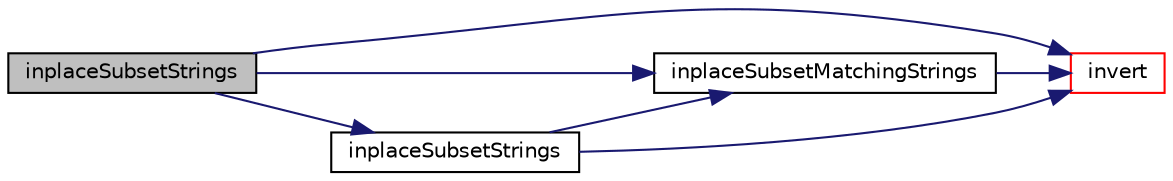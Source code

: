 digraph "inplaceSubsetStrings"
{
  bgcolor="transparent";
  edge [fontname="Helvetica",fontsize="10",labelfontname="Helvetica",labelfontsize="10"];
  node [fontname="Helvetica",fontsize="10",shape=record];
  rankdir="LR";
  Node1 [label="inplaceSubsetStrings",height=0.2,width=0.4,color="black", fillcolor="grey75", style="filled", fontcolor="black"];
  Node1 -> Node2 [color="midnightblue",fontsize="10",style="solid",fontname="Helvetica"];
  Node2 [label="inplaceSubsetMatchingStrings",height=0.2,width=0.4,color="black",URL="$a10936.html#aece86bf06ffb23fa9a43a98cefae8904",tooltip="Inplace extract elements of StringList when regular expression matches. "];
  Node2 -> Node3 [color="midnightblue",fontsize="10",style="solid",fontname="Helvetica"];
  Node3 [label="invert",height=0.2,width=0.4,color="red",URL="$a10936.html#a327595a4510d001734d50819f3ee744d",tooltip="Invert one-to-one map. Unmapped elements will be -1. "];
  Node1 -> Node4 [color="midnightblue",fontsize="10",style="solid",fontname="Helvetica"];
  Node4 [label="inplaceSubsetStrings",height=0.2,width=0.4,color="black",URL="$a10936.html#a06c755c34060fe2d6a908173e4b9df79",tooltip="Inplace extract elements of StringList when regular expression matches. "];
  Node4 -> Node2 [color="midnightblue",fontsize="10",style="solid",fontname="Helvetica"];
  Node4 -> Node3 [color="midnightblue",fontsize="10",style="solid",fontname="Helvetica"];
  Node1 -> Node3 [color="midnightblue",fontsize="10",style="solid",fontname="Helvetica"];
}

